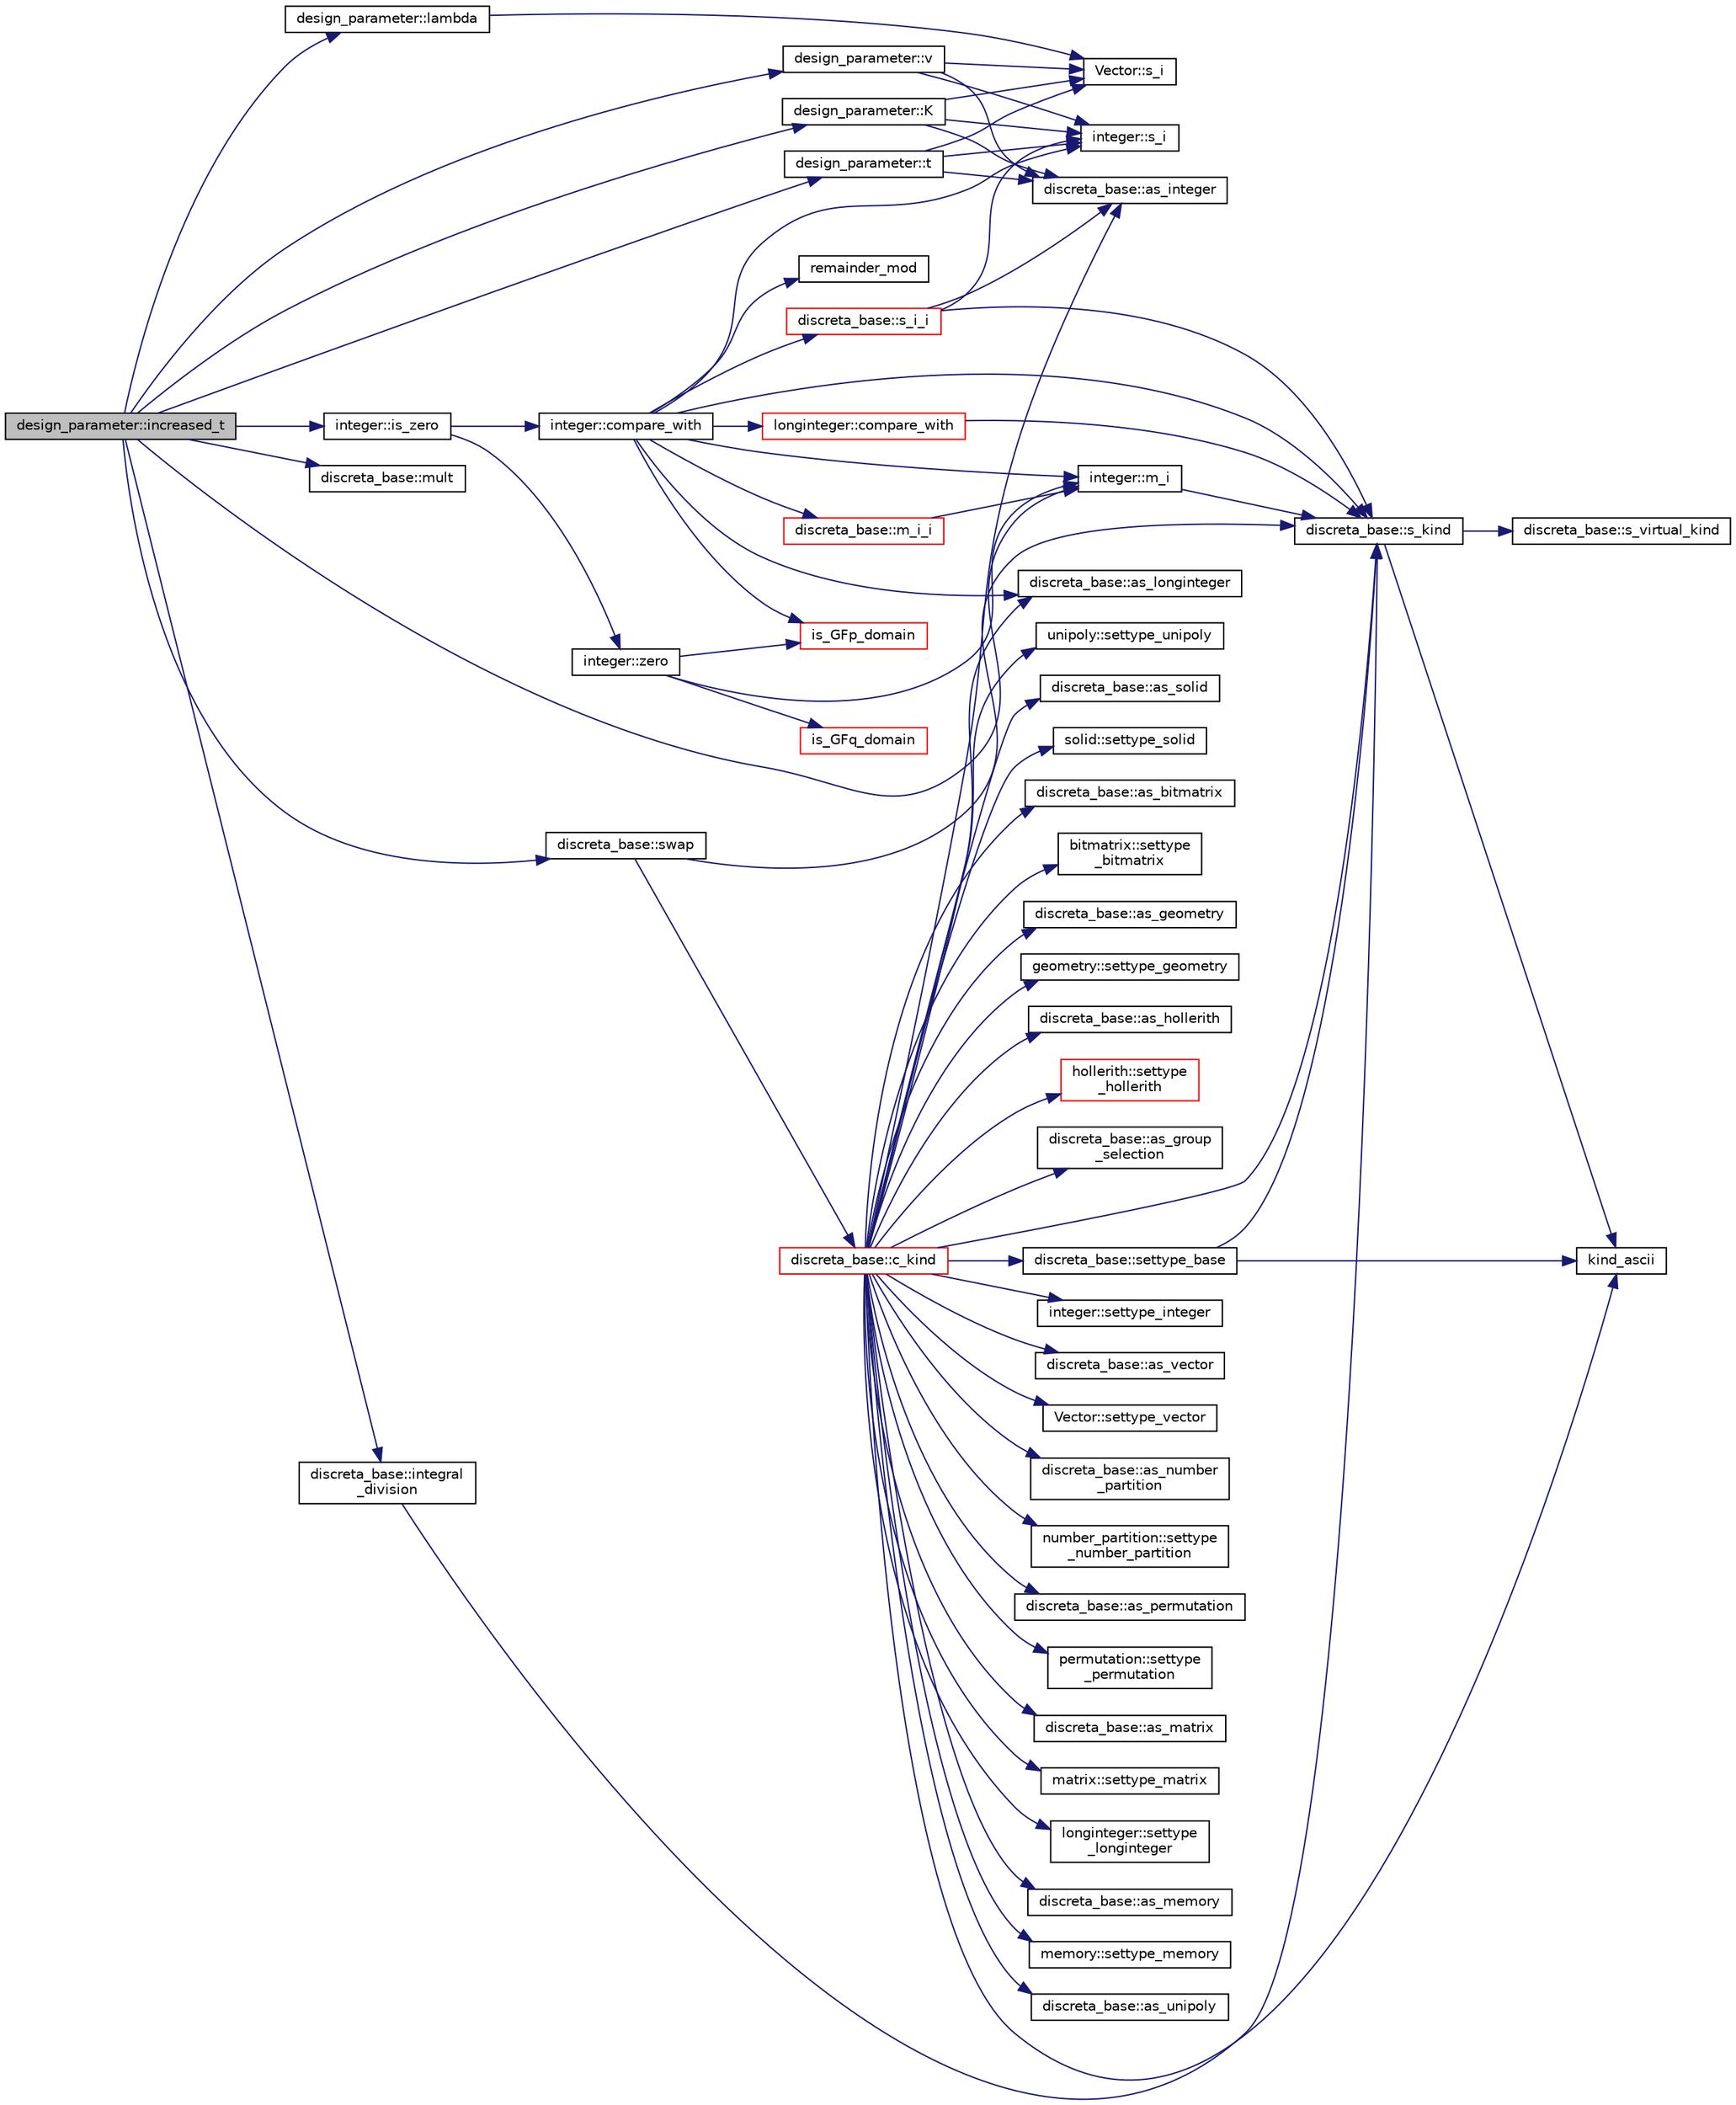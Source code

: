 digraph "design_parameter::increased_t"
{
  edge [fontname="Helvetica",fontsize="10",labelfontname="Helvetica",labelfontsize="10"];
  node [fontname="Helvetica",fontsize="10",shape=record];
  rankdir="LR";
  Node924 [label="design_parameter::increased_t",height=0.2,width=0.4,color="black", fillcolor="grey75", style="filled", fontcolor="black"];
  Node924 -> Node925 [color="midnightblue",fontsize="10",style="solid",fontname="Helvetica"];
  Node925 [label="integer::m_i",height=0.2,width=0.4,color="black", fillcolor="white", style="filled",URL="$d0/de5/classinteger.html#a869091f0a0f35f5354c8c4a70250e8a9"];
  Node925 -> Node926 [color="midnightblue",fontsize="10",style="solid",fontname="Helvetica"];
  Node926 [label="discreta_base::s_kind",height=0.2,width=0.4,color="black", fillcolor="white", style="filled",URL="$d7/d71/classdiscreta__base.html#a8a830025c74adbbc3362418a7c2ba157"];
  Node926 -> Node927 [color="midnightblue",fontsize="10",style="solid",fontname="Helvetica"];
  Node927 [label="discreta_base::s_virtual_kind",height=0.2,width=0.4,color="black", fillcolor="white", style="filled",URL="$d7/d71/classdiscreta__base.html#a52778a6d6943a468be083d0785d418fb"];
  Node926 -> Node928 [color="midnightblue",fontsize="10",style="solid",fontname="Helvetica"];
  Node928 [label="kind_ascii",height=0.2,width=0.4,color="black", fillcolor="white", style="filled",URL="$d9/d60/discreta_8h.html#ad0ce825a9f29bc6cec27e1b64cfe27bf"];
  Node924 -> Node929 [color="midnightblue",fontsize="10",style="solid",fontname="Helvetica"];
  Node929 [label="design_parameter::K",height=0.2,width=0.4,color="black", fillcolor="white", style="filled",URL="$da/d94/classdesign__parameter.html#a0960cd8a9ce482e57708344085b8d5ee"];
  Node929 -> Node930 [color="midnightblue",fontsize="10",style="solid",fontname="Helvetica"];
  Node930 [label="Vector::s_i",height=0.2,width=0.4,color="black", fillcolor="white", style="filled",URL="$d5/db2/class_vector.html#a1c4fe1752523df8119f70dd550244871"];
  Node929 -> Node931 [color="midnightblue",fontsize="10",style="solid",fontname="Helvetica"];
  Node931 [label="discreta_base::as_integer",height=0.2,width=0.4,color="black", fillcolor="white", style="filled",URL="$d7/d71/classdiscreta__base.html#a00d7691eaf874fd283d942692fe8dd26"];
  Node929 -> Node932 [color="midnightblue",fontsize="10",style="solid",fontname="Helvetica"];
  Node932 [label="integer::s_i",height=0.2,width=0.4,color="black", fillcolor="white", style="filled",URL="$d0/de5/classinteger.html#adf28e9f94d4c844adaa950deeb80b904"];
  Node924 -> Node933 [color="midnightblue",fontsize="10",style="solid",fontname="Helvetica"];
  Node933 [label="design_parameter::t",height=0.2,width=0.4,color="black", fillcolor="white", style="filled",URL="$da/d94/classdesign__parameter.html#acf428913d279e62bcadc66b34303ece2"];
  Node933 -> Node930 [color="midnightblue",fontsize="10",style="solid",fontname="Helvetica"];
  Node933 -> Node931 [color="midnightblue",fontsize="10",style="solid",fontname="Helvetica"];
  Node933 -> Node932 [color="midnightblue",fontsize="10",style="solid",fontname="Helvetica"];
  Node924 -> Node934 [color="midnightblue",fontsize="10",style="solid",fontname="Helvetica"];
  Node934 [label="design_parameter::v",height=0.2,width=0.4,color="black", fillcolor="white", style="filled",URL="$da/d94/classdesign__parameter.html#a4fb1a94211c5a14072a459038b87a3ed"];
  Node934 -> Node930 [color="midnightblue",fontsize="10",style="solid",fontname="Helvetica"];
  Node934 -> Node931 [color="midnightblue",fontsize="10",style="solid",fontname="Helvetica"];
  Node934 -> Node932 [color="midnightblue",fontsize="10",style="solid",fontname="Helvetica"];
  Node924 -> Node935 [color="midnightblue",fontsize="10",style="solid",fontname="Helvetica"];
  Node935 [label="integer::is_zero",height=0.2,width=0.4,color="black", fillcolor="white", style="filled",URL="$d0/de5/classinteger.html#ab92500013b2342ab5c24355bc91bad64"];
  Node935 -> Node936 [color="midnightblue",fontsize="10",style="solid",fontname="Helvetica"];
  Node936 [label="integer::zero",height=0.2,width=0.4,color="black", fillcolor="white", style="filled",URL="$d0/de5/classinteger.html#ab99e796e5c2cef13eb30dc43eac3c9fe"];
  Node936 -> Node937 [color="midnightblue",fontsize="10",style="solid",fontname="Helvetica"];
  Node937 [label="is_GFp_domain",height=0.2,width=0.4,color="red", fillcolor="white", style="filled",URL="$d9/d60/discreta_8h.html#ab75527270302df466fc6f6e355775c13"];
  Node936 -> Node925 [color="midnightblue",fontsize="10",style="solid",fontname="Helvetica"];
  Node936 -> Node940 [color="midnightblue",fontsize="10",style="solid",fontname="Helvetica"];
  Node940 [label="is_GFq_domain",height=0.2,width=0.4,color="red", fillcolor="white", style="filled",URL="$d9/d60/discreta_8h.html#af695b4599bda7a0400772172c9eeff64"];
  Node935 -> Node941 [color="midnightblue",fontsize="10",style="solid",fontname="Helvetica"];
  Node941 [label="integer::compare_with",height=0.2,width=0.4,color="black", fillcolor="white", style="filled",URL="$d0/de5/classinteger.html#a20cc8d8d4913e9ee746c6758bbb2e62a"];
  Node941 -> Node926 [color="midnightblue",fontsize="10",style="solid",fontname="Helvetica"];
  Node941 -> Node942 [color="midnightblue",fontsize="10",style="solid",fontname="Helvetica"];
  Node942 [label="discreta_base::as_longinteger",height=0.2,width=0.4,color="black", fillcolor="white", style="filled",URL="$d7/d71/classdiscreta__base.html#a20a094639eb711b10c8694c51937f7cd"];
  Node941 -> Node943 [color="midnightblue",fontsize="10",style="solid",fontname="Helvetica"];
  Node943 [label="longinteger::compare_with",height=0.2,width=0.4,color="red", fillcolor="white", style="filled",URL="$d3/d71/classlonginteger.html#aaa504bac9b133d50b5ac50768f97db9d"];
  Node943 -> Node926 [color="midnightblue",fontsize="10",style="solid",fontname="Helvetica"];
  Node941 -> Node937 [color="midnightblue",fontsize="10",style="solid",fontname="Helvetica"];
  Node941 -> Node925 [color="midnightblue",fontsize="10",style="solid",fontname="Helvetica"];
  Node941 -> Node988 [color="midnightblue",fontsize="10",style="solid",fontname="Helvetica"];
  Node988 [label="remainder_mod",height=0.2,width=0.4,color="black", fillcolor="white", style="filled",URL="$d9/d60/discreta_8h.html#ac52aeebf4f6b8dcb49f1d85f70f00e7d"];
  Node941 -> Node932 [color="midnightblue",fontsize="10",style="solid",fontname="Helvetica"];
  Node941 -> Node989 [color="midnightblue",fontsize="10",style="solid",fontname="Helvetica"];
  Node989 [label="discreta_base::m_i_i",height=0.2,width=0.4,color="red", fillcolor="white", style="filled",URL="$d7/d71/classdiscreta__base.html#aa231464a9d4bc233f66608021c9ad997"];
  Node989 -> Node925 [color="midnightblue",fontsize="10",style="solid",fontname="Helvetica"];
  Node941 -> Node1018 [color="midnightblue",fontsize="10",style="solid",fontname="Helvetica"];
  Node1018 [label="discreta_base::s_i_i",height=0.2,width=0.4,color="red", fillcolor="white", style="filled",URL="$d7/d71/classdiscreta__base.html#aadb92c01fbe69b3034b0214b33fbc735"];
  Node1018 -> Node926 [color="midnightblue",fontsize="10",style="solid",fontname="Helvetica"];
  Node1018 -> Node931 [color="midnightblue",fontsize="10",style="solid",fontname="Helvetica"];
  Node1018 -> Node932 [color="midnightblue",fontsize="10",style="solid",fontname="Helvetica"];
  Node924 -> Node1019 [color="midnightblue",fontsize="10",style="solid",fontname="Helvetica"];
  Node1019 [label="discreta_base::mult",height=0.2,width=0.4,color="black", fillcolor="white", style="filled",URL="$d7/d71/classdiscreta__base.html#a96f759b28f7c30bdfd95ac10f5972bd0"];
  Node924 -> Node1020 [color="midnightblue",fontsize="10",style="solid",fontname="Helvetica"];
  Node1020 [label="design_parameter::lambda",height=0.2,width=0.4,color="black", fillcolor="white", style="filled",URL="$da/d94/classdesign__parameter.html#a53f496a4ef883ba3c06b500e48b238f5"];
  Node1020 -> Node930 [color="midnightblue",fontsize="10",style="solid",fontname="Helvetica"];
  Node924 -> Node1021 [color="midnightblue",fontsize="10",style="solid",fontname="Helvetica"];
  Node1021 [label="discreta_base::integral\l_division",height=0.2,width=0.4,color="black", fillcolor="white", style="filled",URL="$d7/d71/classdiscreta__base.html#a92b3001ac35af9185b316c0d8f89070e"];
  Node1021 -> Node926 [color="midnightblue",fontsize="10",style="solid",fontname="Helvetica"];
  Node924 -> Node945 [color="midnightblue",fontsize="10",style="solid",fontname="Helvetica"];
  Node945 [label="discreta_base::swap",height=0.2,width=0.4,color="black", fillcolor="white", style="filled",URL="$d7/d71/classdiscreta__base.html#a2e8acbb9d3476675dac5b6a583b0293e"];
  Node945 -> Node926 [color="midnightblue",fontsize="10",style="solid",fontname="Helvetica"];
  Node945 -> Node946 [color="midnightblue",fontsize="10",style="solid",fontname="Helvetica"];
  Node946 [label="discreta_base::c_kind",height=0.2,width=0.4,color="red", fillcolor="white", style="filled",URL="$d7/d71/classdiscreta__base.html#adc2ff61589c2d083688e7a43f333cb62"];
  Node946 -> Node947 [color="midnightblue",fontsize="10",style="solid",fontname="Helvetica"];
  Node947 [label="discreta_base::settype_base",height=0.2,width=0.4,color="black", fillcolor="white", style="filled",URL="$d7/d71/classdiscreta__base.html#a4f42899a89447d1c3993ea07c38f8ad4"];
  Node947 -> Node926 [color="midnightblue",fontsize="10",style="solid",fontname="Helvetica"];
  Node947 -> Node928 [color="midnightblue",fontsize="10",style="solid",fontname="Helvetica"];
  Node946 -> Node931 [color="midnightblue",fontsize="10",style="solid",fontname="Helvetica"];
  Node946 -> Node948 [color="midnightblue",fontsize="10",style="solid",fontname="Helvetica"];
  Node948 [label="integer::settype_integer",height=0.2,width=0.4,color="black", fillcolor="white", style="filled",URL="$d0/de5/classinteger.html#a6265c65ef311229acd513d748faba796"];
  Node946 -> Node949 [color="midnightblue",fontsize="10",style="solid",fontname="Helvetica"];
  Node949 [label="discreta_base::as_vector",height=0.2,width=0.4,color="black", fillcolor="white", style="filled",URL="$d7/d71/classdiscreta__base.html#a7bdd6cae39c380b128ee9e17e42cf020"];
  Node946 -> Node950 [color="midnightblue",fontsize="10",style="solid",fontname="Helvetica"];
  Node950 [label="Vector::settype_vector",height=0.2,width=0.4,color="black", fillcolor="white", style="filled",URL="$d5/db2/class_vector.html#a34e0d00b18c051f23904a8429fa6c8b4"];
  Node946 -> Node951 [color="midnightblue",fontsize="10",style="solid",fontname="Helvetica"];
  Node951 [label="discreta_base::as_number\l_partition",height=0.2,width=0.4,color="black", fillcolor="white", style="filled",URL="$d7/d71/classdiscreta__base.html#a307aa09de0e925d46697707968ffab00"];
  Node946 -> Node952 [color="midnightblue",fontsize="10",style="solid",fontname="Helvetica"];
  Node952 [label="number_partition::settype\l_number_partition",height=0.2,width=0.4,color="black", fillcolor="white", style="filled",URL="$df/d50/classnumber__partition.html#a3aaec1b557758f643ffc8555bbc358be"];
  Node946 -> Node953 [color="midnightblue",fontsize="10",style="solid",fontname="Helvetica"];
  Node953 [label="discreta_base::as_permutation",height=0.2,width=0.4,color="black", fillcolor="white", style="filled",URL="$d7/d71/classdiscreta__base.html#aa4e72f36a82984239b12ae831e131098"];
  Node946 -> Node954 [color="midnightblue",fontsize="10",style="solid",fontname="Helvetica"];
  Node954 [label="permutation::settype\l_permutation",height=0.2,width=0.4,color="black", fillcolor="white", style="filled",URL="$d0/d08/classpermutation.html#af1eea29f86195cede9562e444664c28c"];
  Node946 -> Node955 [color="midnightblue",fontsize="10",style="solid",fontname="Helvetica"];
  Node955 [label="discreta_base::as_matrix",height=0.2,width=0.4,color="black", fillcolor="white", style="filled",URL="$d7/d71/classdiscreta__base.html#ae4d7f56d917a4707b838fbffde6467ff"];
  Node946 -> Node956 [color="midnightblue",fontsize="10",style="solid",fontname="Helvetica"];
  Node956 [label="matrix::settype_matrix",height=0.2,width=0.4,color="black", fillcolor="white", style="filled",URL="$d1/d8d/classmatrix.html#a1780283a64a789e4084d792683d276bb"];
  Node946 -> Node942 [color="midnightblue",fontsize="10",style="solid",fontname="Helvetica"];
  Node946 -> Node957 [color="midnightblue",fontsize="10",style="solid",fontname="Helvetica"];
  Node957 [label="longinteger::settype\l_longinteger",height=0.2,width=0.4,color="black", fillcolor="white", style="filled",URL="$d3/d71/classlonginteger.html#ae5f811ece8df31b9ff114368a18e1dc5"];
  Node946 -> Node958 [color="midnightblue",fontsize="10",style="solid",fontname="Helvetica"];
  Node958 [label="discreta_base::as_memory",height=0.2,width=0.4,color="black", fillcolor="white", style="filled",URL="$d7/d71/classdiscreta__base.html#ad94b2d7dce0cd4fa22db57f6e79c4bd2"];
  Node946 -> Node959 [color="midnightblue",fontsize="10",style="solid",fontname="Helvetica"];
  Node959 [label="memory::settype_memory",height=0.2,width=0.4,color="black", fillcolor="white", style="filled",URL="$d8/d99/classmemory.html#a33aae277f9b8fe36b02e9d5da895451b"];
  Node946 -> Node960 [color="midnightblue",fontsize="10",style="solid",fontname="Helvetica"];
  Node960 [label="discreta_base::as_unipoly",height=0.2,width=0.4,color="black", fillcolor="white", style="filled",URL="$d7/d71/classdiscreta__base.html#ad50d8027f039fe5c2478cddb243adc9d"];
  Node946 -> Node961 [color="midnightblue",fontsize="10",style="solid",fontname="Helvetica"];
  Node961 [label="unipoly::settype_unipoly",height=0.2,width=0.4,color="black", fillcolor="white", style="filled",URL="$d1/d89/classunipoly.html#a8db854fcc85c5e1150b1f1b1c005c95b"];
  Node946 -> Node962 [color="midnightblue",fontsize="10",style="solid",fontname="Helvetica"];
  Node962 [label="discreta_base::as_solid",height=0.2,width=0.4,color="black", fillcolor="white", style="filled",URL="$d7/d71/classdiscreta__base.html#a1fc5f2b85ec97ab0a69dd64903c970a5"];
  Node946 -> Node963 [color="midnightblue",fontsize="10",style="solid",fontname="Helvetica"];
  Node963 [label="solid::settype_solid",height=0.2,width=0.4,color="black", fillcolor="white", style="filled",URL="$d8/def/classsolid.html#a775bd4821f75a8aee4ea3d4335ff90e0"];
  Node946 -> Node964 [color="midnightblue",fontsize="10",style="solid",fontname="Helvetica"];
  Node964 [label="discreta_base::as_bitmatrix",height=0.2,width=0.4,color="black", fillcolor="white", style="filled",URL="$d7/d71/classdiscreta__base.html#a071ad54ea8ef6c9d1d15f532e5a76df6"];
  Node946 -> Node965 [color="midnightblue",fontsize="10",style="solid",fontname="Helvetica"];
  Node965 [label="bitmatrix::settype\l_bitmatrix",height=0.2,width=0.4,color="black", fillcolor="white", style="filled",URL="$de/dc8/classbitmatrix.html#acb571d947f9526665ebbdc0ce3e2a973"];
  Node946 -> Node966 [color="midnightblue",fontsize="10",style="solid",fontname="Helvetica"];
  Node966 [label="discreta_base::as_geometry",height=0.2,width=0.4,color="black", fillcolor="white", style="filled",URL="$d7/d71/classdiscreta__base.html#a38fc7b4cdd830703e9d87354b79bc5c8"];
  Node946 -> Node967 [color="midnightblue",fontsize="10",style="solid",fontname="Helvetica"];
  Node967 [label="geometry::settype_geometry",height=0.2,width=0.4,color="black", fillcolor="white", style="filled",URL="$da/d44/classgeometry.html#ab4a336baba6a3f56f5ffa053a5be5ba7"];
  Node946 -> Node968 [color="midnightblue",fontsize="10",style="solid",fontname="Helvetica"];
  Node968 [label="discreta_base::as_hollerith",height=0.2,width=0.4,color="black", fillcolor="white", style="filled",URL="$d7/d71/classdiscreta__base.html#a3e66f82711f314710107e2f29e589690"];
  Node946 -> Node969 [color="midnightblue",fontsize="10",style="solid",fontname="Helvetica"];
  Node969 [label="hollerith::settype\l_hollerith",height=0.2,width=0.4,color="red", fillcolor="white", style="filled",URL="$d8/d99/classhollerith.html#a23bbd4acfc88a0e90f1245f243f51f76"];
  Node946 -> Node971 [color="midnightblue",fontsize="10",style="solid",fontname="Helvetica"];
  Node971 [label="discreta_base::as_group\l_selection",height=0.2,width=0.4,color="black", fillcolor="white", style="filled",URL="$d7/d71/classdiscreta__base.html#aae1bac4883c567718bef9fb610abbdc8"];
  Node946 -> Node928 [color="midnightblue",fontsize="10",style="solid",fontname="Helvetica"];
  Node946 -> Node926 [color="midnightblue",fontsize="10",style="solid",fontname="Helvetica"];
}
